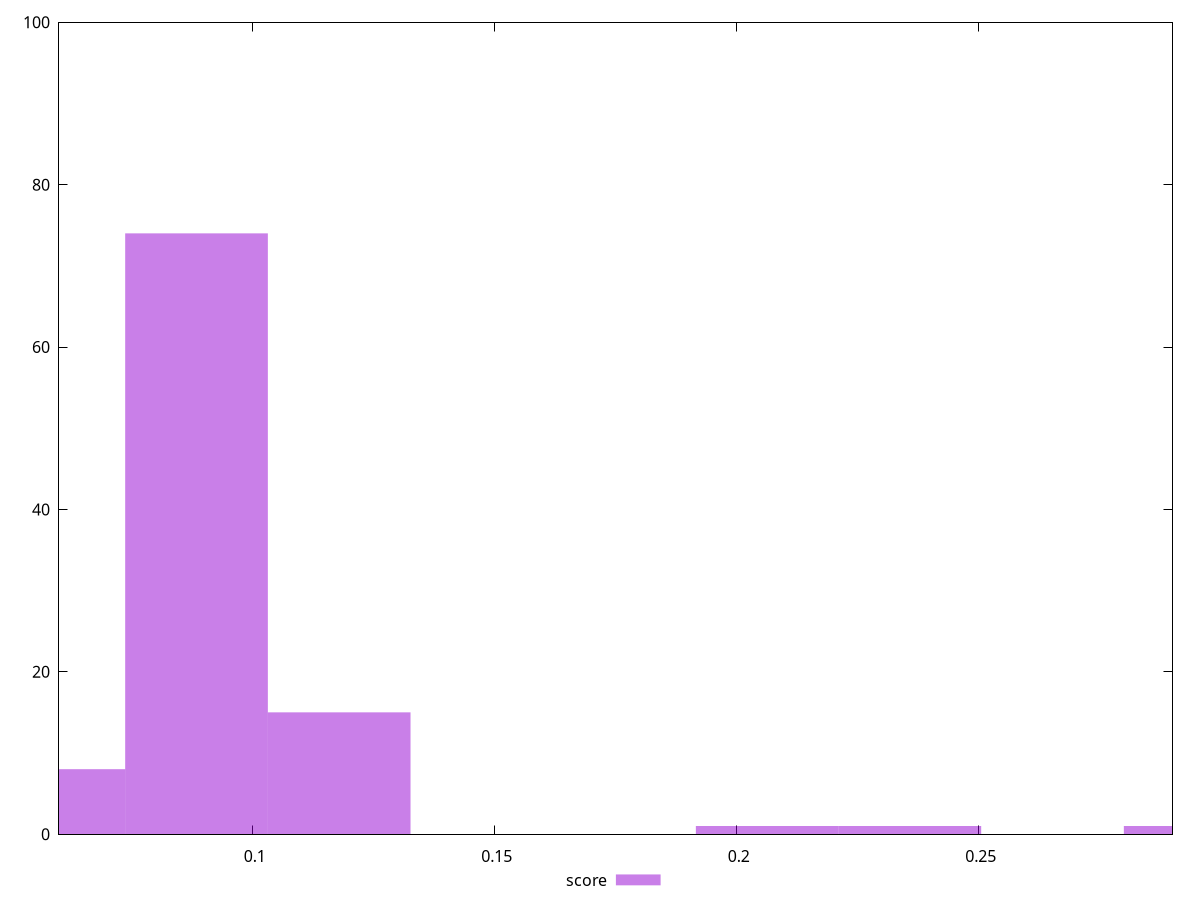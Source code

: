 reset

$score <<EOF
0.08840553971388049 74
0.11787405295184065 15
0.20627959266572116 1
0.05893702647592033 8
0.29468513237960164 1
0.2357481059036813 1
EOF

set key outside below
set boxwidth 0.029468513237960164
set xrange [0.06:0.29]
set yrange [0:100]
set trange [0:100]
set style fill transparent solid 0.5 noborder
set terminal svg size 640, 490 enhanced background rgb 'white'
set output "reports/report_00028_2021-02-24T12-49-42.674Z/interactive/samples/music/score/histogram.svg"

plot $score title "score" with boxes

reset
